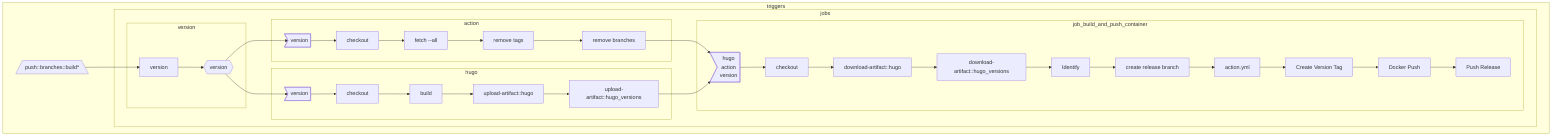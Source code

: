 graph TB
    subgraph triggers
        push[/"push::branches::build*"\]
        push --> version_step1

        subgraph jobs
            subgraph job_version[version]
                version_step1["version"]
                version_output{{version}}

                version_step1 --> version_output
            end

            subgraph job_hugo[hugo]
                hugo_needs>version]
                hugo_step1[checkout]
                hugo_step2[build]
                hugo_step3[upload-artifact::hugo]
                hugo_step4[upload-artifact::hugo_versions]

                version_output --> hugo_needs

                hugo_needs --> hugo_step1
                hugo_step1 --> hugo_step2
                hugo_step2 --> hugo_step3
                hugo_step3 --> hugo_step4
            end

            subgraph job_action[action]
                action_needs>version]
                action_step1[checkout]
                action_step2[fetch --all]
                action_step3[remove tags]
                action_step4[remove branches]

                version_output --> action_needs

                action_needs --> action_step1
                action_step1 --> action_step2
                action_step2 --> action_step3
                action_step3 --> action_step4
            end

            subgraph job_build_and_push_container
                build_and_push_container_needs>hugo<br>action<br>version]
                build_and_push_container_step1[checkout]
                build_and_push_container_step2[download-artifact::hugo]
                build_and_push_container_step3[download-artifact::hugo_versions]
                build_and_push_container_step4[Identify]
                build_and_push_container_step5[create release branch]
                build_and_push_container_step6[action.yml]
                build_and_push_container_step7[Create Version Tag]
                build_and_push_container_step8[Docker Push]
                build_and_push_container_step9[Push Release]

                action_step4 --> build_and_push_container_needs
                hugo_step4 --> build_and_push_container_needs

                build_and_push_container_needs --> build_and_push_container_step1
                build_and_push_container_step1 --> build_and_push_container_step2
                build_and_push_container_step2 --> build_and_push_container_step3
                build_and_push_container_step3 --> build_and_push_container_step4
                build_and_push_container_step4 --> build_and_push_container_step5
                build_and_push_container_step5 --> build_and_push_container_step6
                build_and_push_container_step6 --> build_and_push_container_step7
                build_and_push_container_step7 --> build_and_push_container_step8
                build_and_push_container_step8 --> build_and_push_container_step9
            end
        end
    end